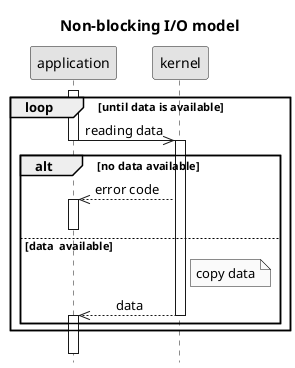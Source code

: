 @startuml
title Non-blocking I/O model
hide footbox
skinparam monochrome true
skinparam defaultFontName Microsoft Sans Serif
skinparam titleFontSize 15
skinparam sequenceMessageAlign center
activate application
loop until data is available
    application->>kernel: reading data
    deactivate application
    activate kernel
    alt no data available
        kernel-->>application: error code
        activate application
        deactivate application
    else data  available
        Note right of kernel: copy data
        kernel-->>application: data
        deactivate kernel
        activate application
    end
end
||15||
@enduml
